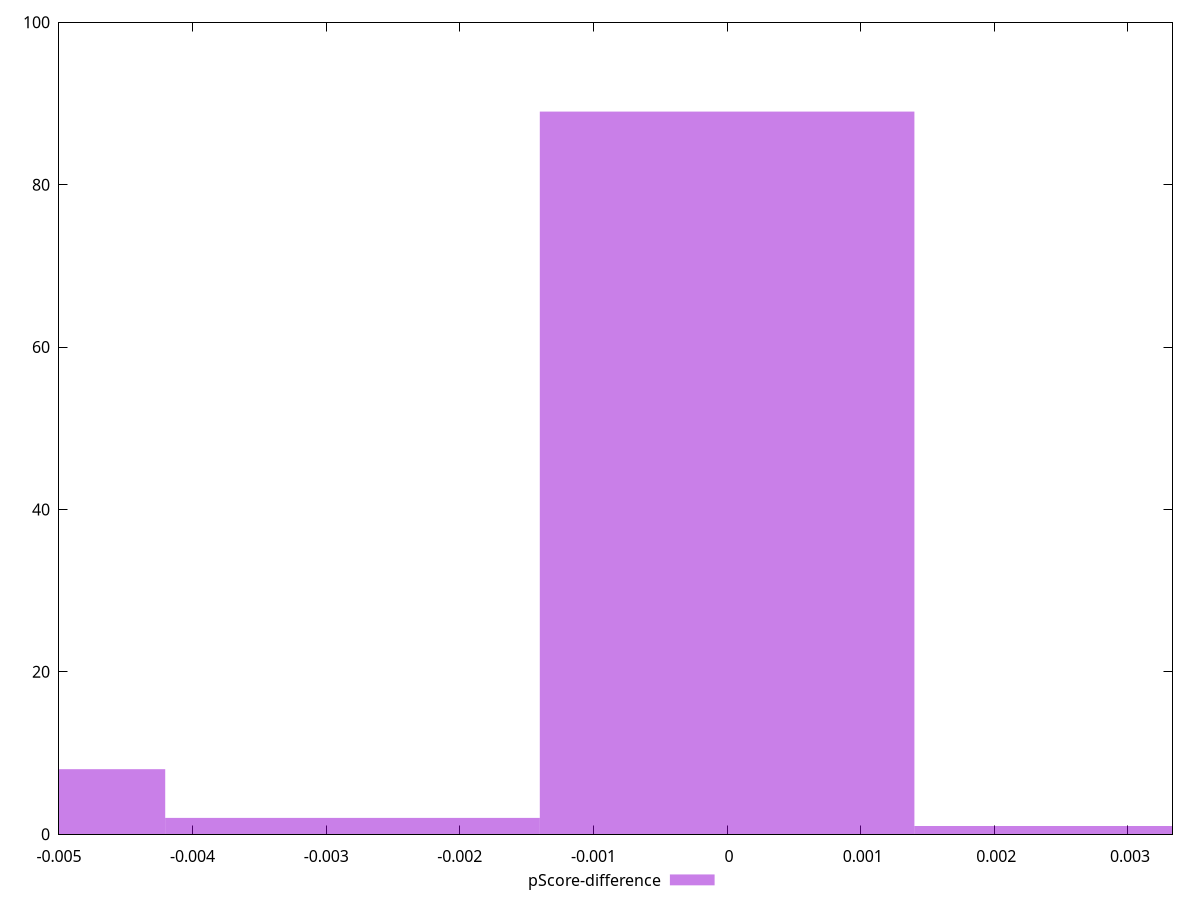 reset

$pScoreDifference <<EOF
-0.005606859770969566 8
0 89
-0.002803429885484783 2
0.002803429885484783 1
EOF

set key outside below
set boxwidth 0.002803429885484783
set xrange [-0.0050000000000000044:0.0033333333333332993]
set yrange [0:100]
set trange [0:100]
set style fill transparent solid 0.5 noborder
set terminal svg size 640, 490 enhanced background rgb 'white'
set output "report_00018_2021-02-10T15-25-16.877Z/unminified-css/samples/pages/pScore-difference/histogram.svg"

plot $pScoreDifference title "pScore-difference" with boxes

reset
